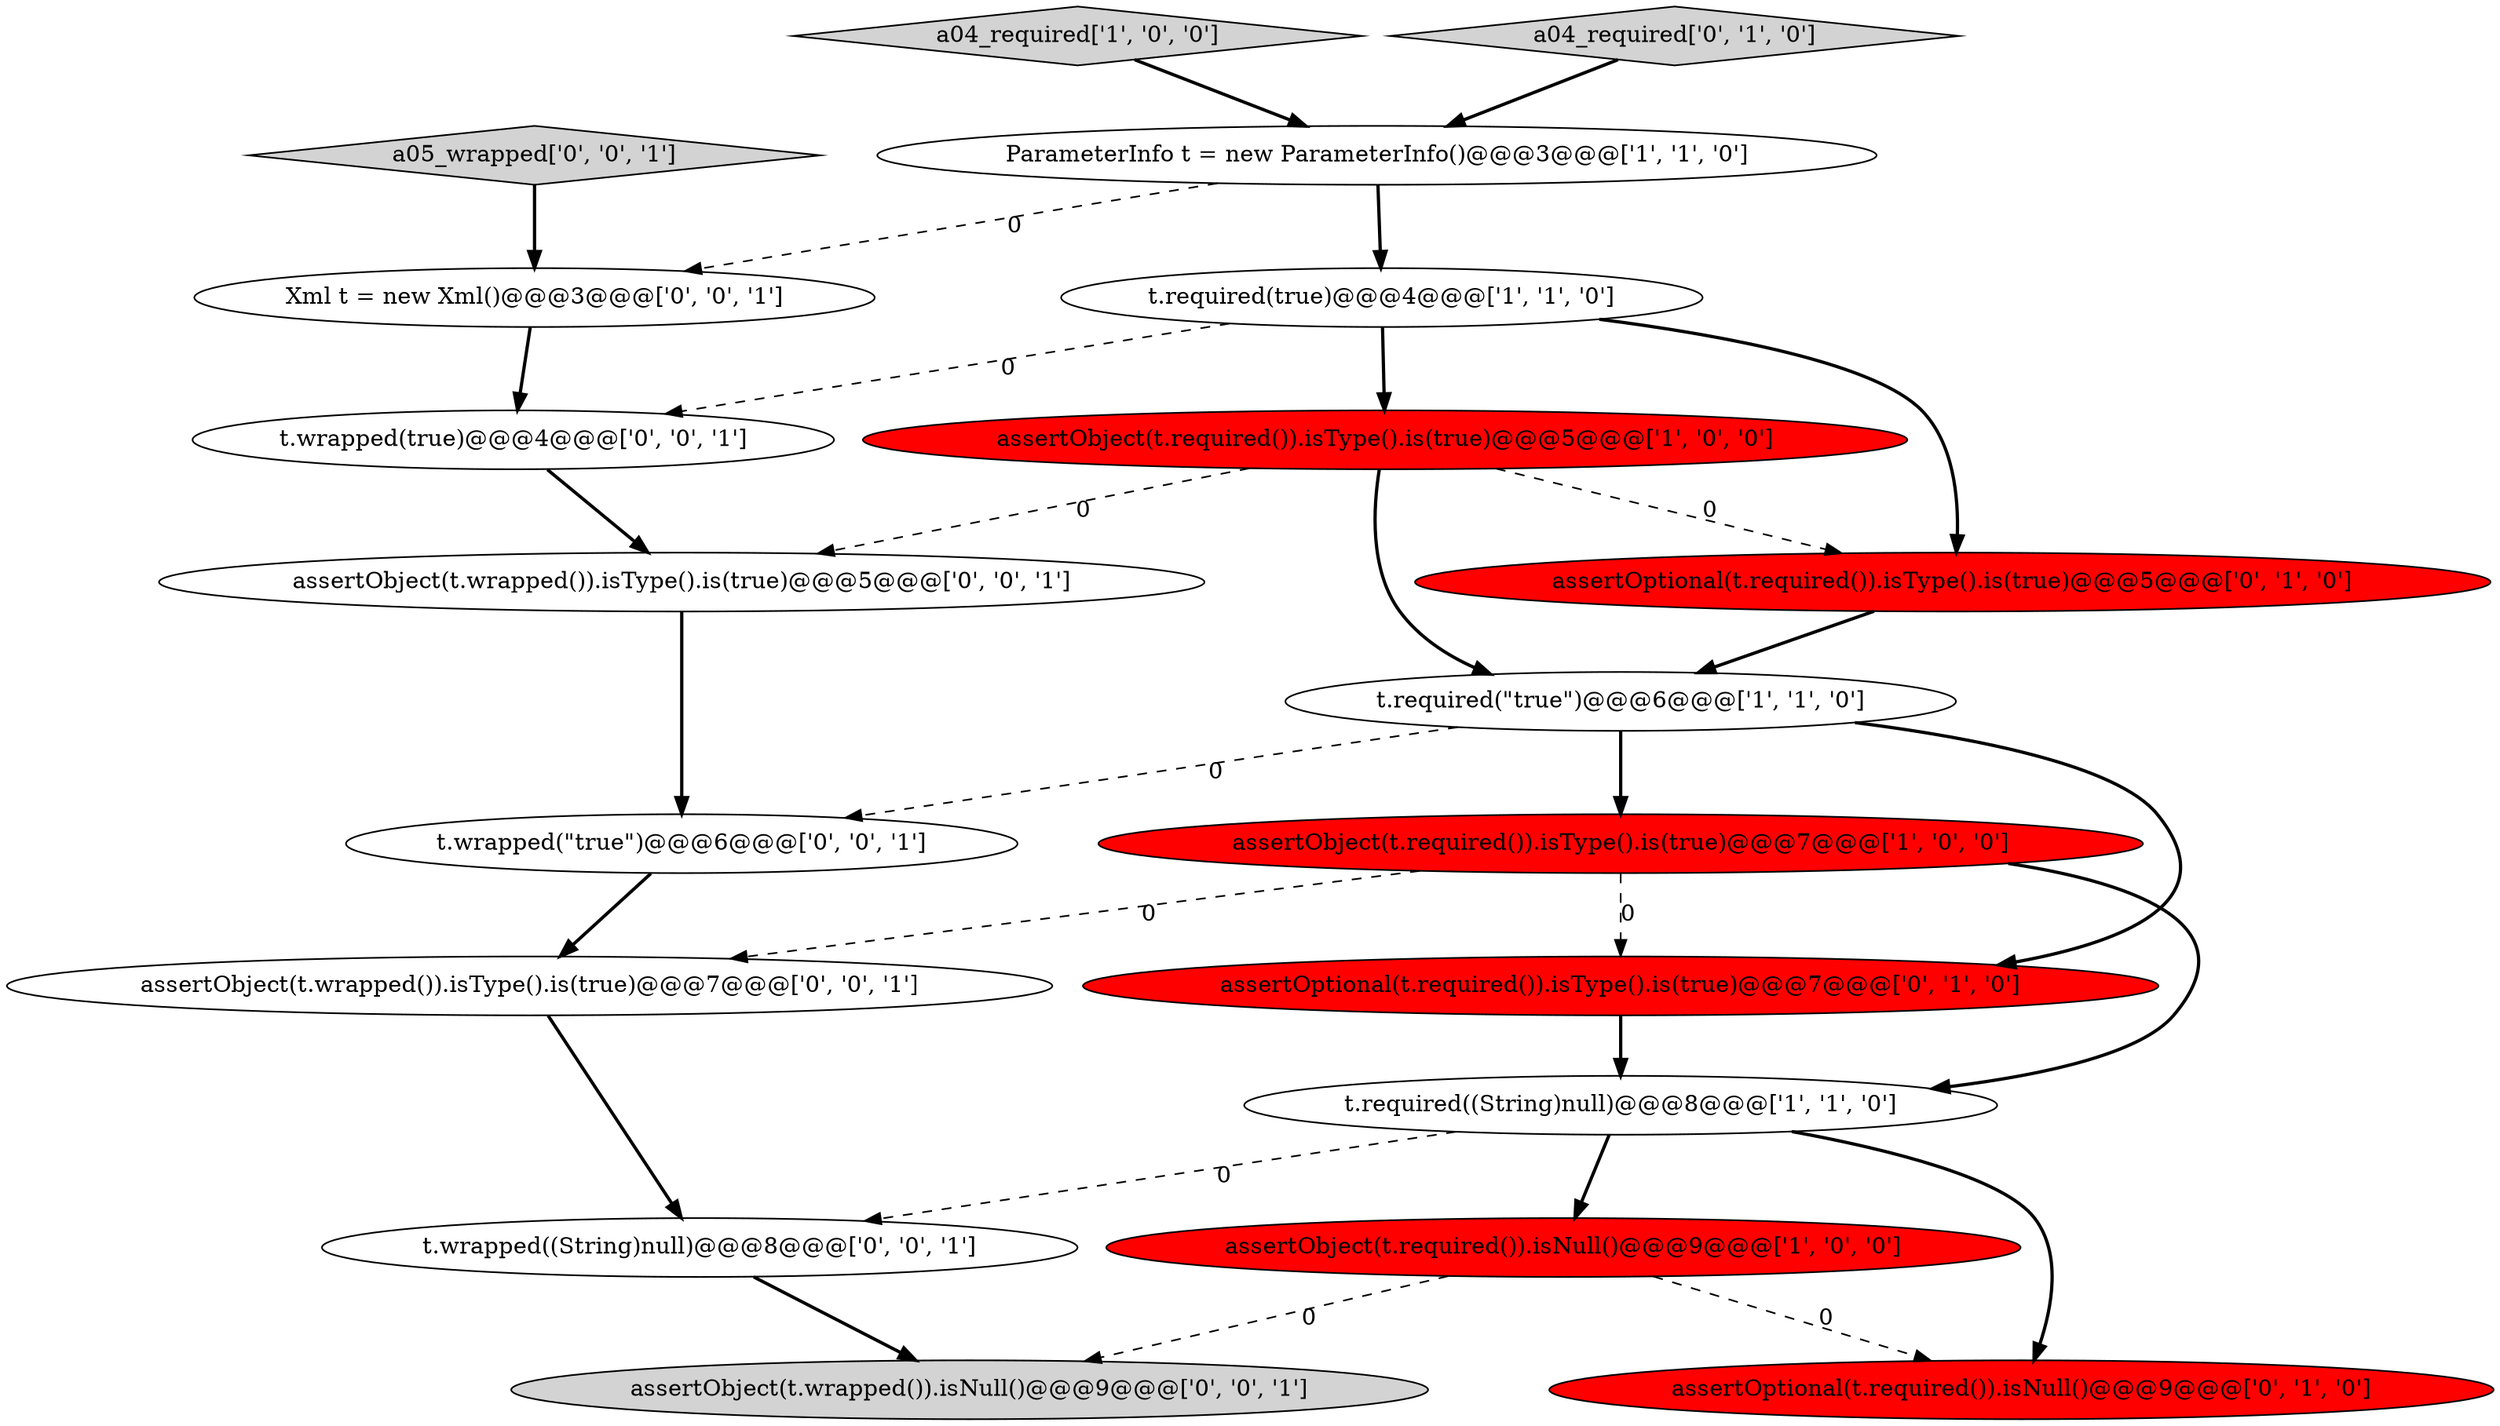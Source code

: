 digraph {
17 [style = filled, label = "assertObject(t.wrapped()).isType().is(true)@@@5@@@['0', '0', '1']", fillcolor = white, shape = ellipse image = "AAA0AAABBB3BBB"];
7 [style = filled, label = "t.required(\"true\")@@@6@@@['1', '1', '0']", fillcolor = white, shape = ellipse image = "AAA0AAABBB1BBB"];
16 [style = filled, label = "t.wrapped(true)@@@4@@@['0', '0', '1']", fillcolor = white, shape = ellipse image = "AAA0AAABBB3BBB"];
2 [style = filled, label = "a04_required['1', '0', '0']", fillcolor = lightgray, shape = diamond image = "AAA0AAABBB1BBB"];
15 [style = filled, label = "t.wrapped((String)null)@@@8@@@['0', '0', '1']", fillcolor = white, shape = ellipse image = "AAA0AAABBB3BBB"];
4 [style = filled, label = "ParameterInfo t = new ParameterInfo()@@@3@@@['1', '1', '0']", fillcolor = white, shape = ellipse image = "AAA0AAABBB1BBB"];
8 [style = filled, label = "assertOptional(t.required()).isNull()@@@9@@@['0', '1', '0']", fillcolor = red, shape = ellipse image = "AAA1AAABBB2BBB"];
1 [style = filled, label = "assertObject(t.required()).isNull()@@@9@@@['1', '0', '0']", fillcolor = red, shape = ellipse image = "AAA1AAABBB1BBB"];
9 [style = filled, label = "a04_required['0', '1', '0']", fillcolor = lightgray, shape = diamond image = "AAA0AAABBB2BBB"];
13 [style = filled, label = "Xml t = new Xml()@@@3@@@['0', '0', '1']", fillcolor = white, shape = ellipse image = "AAA0AAABBB3BBB"];
3 [style = filled, label = "t.required(true)@@@4@@@['1', '1', '0']", fillcolor = white, shape = ellipse image = "AAA0AAABBB1BBB"];
11 [style = filled, label = "assertOptional(t.required()).isType().is(true)@@@7@@@['0', '1', '0']", fillcolor = red, shape = ellipse image = "AAA1AAABBB2BBB"];
5 [style = filled, label = "assertObject(t.required()).isType().is(true)@@@5@@@['1', '0', '0']", fillcolor = red, shape = ellipse image = "AAA1AAABBB1BBB"];
14 [style = filled, label = "assertObject(t.wrapped()).isType().is(true)@@@7@@@['0', '0', '1']", fillcolor = white, shape = ellipse image = "AAA0AAABBB3BBB"];
10 [style = filled, label = "assertOptional(t.required()).isType().is(true)@@@5@@@['0', '1', '0']", fillcolor = red, shape = ellipse image = "AAA1AAABBB2BBB"];
6 [style = filled, label = "t.required((String)null)@@@8@@@['1', '1', '0']", fillcolor = white, shape = ellipse image = "AAA0AAABBB1BBB"];
18 [style = filled, label = "t.wrapped(\"true\")@@@6@@@['0', '0', '1']", fillcolor = white, shape = ellipse image = "AAA0AAABBB3BBB"];
0 [style = filled, label = "assertObject(t.required()).isType().is(true)@@@7@@@['1', '0', '0']", fillcolor = red, shape = ellipse image = "AAA1AAABBB1BBB"];
19 [style = filled, label = "a05_wrapped['0', '0', '1']", fillcolor = lightgray, shape = diamond image = "AAA0AAABBB3BBB"];
12 [style = filled, label = "assertObject(t.wrapped()).isNull()@@@9@@@['0', '0', '1']", fillcolor = lightgray, shape = ellipse image = "AAA0AAABBB3BBB"];
4->3 [style = bold, label=""];
7->11 [style = bold, label=""];
7->18 [style = dashed, label="0"];
0->6 [style = bold, label=""];
9->4 [style = bold, label=""];
11->6 [style = bold, label=""];
7->0 [style = bold, label=""];
0->11 [style = dashed, label="0"];
16->17 [style = bold, label=""];
2->4 [style = bold, label=""];
10->7 [style = bold, label=""];
13->16 [style = bold, label=""];
0->14 [style = dashed, label="0"];
6->1 [style = bold, label=""];
3->10 [style = bold, label=""];
1->12 [style = dashed, label="0"];
3->5 [style = bold, label=""];
5->17 [style = dashed, label="0"];
19->13 [style = bold, label=""];
5->10 [style = dashed, label="0"];
6->15 [style = dashed, label="0"];
6->8 [style = bold, label=""];
5->7 [style = bold, label=""];
1->8 [style = dashed, label="0"];
14->15 [style = bold, label=""];
15->12 [style = bold, label=""];
4->13 [style = dashed, label="0"];
18->14 [style = bold, label=""];
17->18 [style = bold, label=""];
3->16 [style = dashed, label="0"];
}

